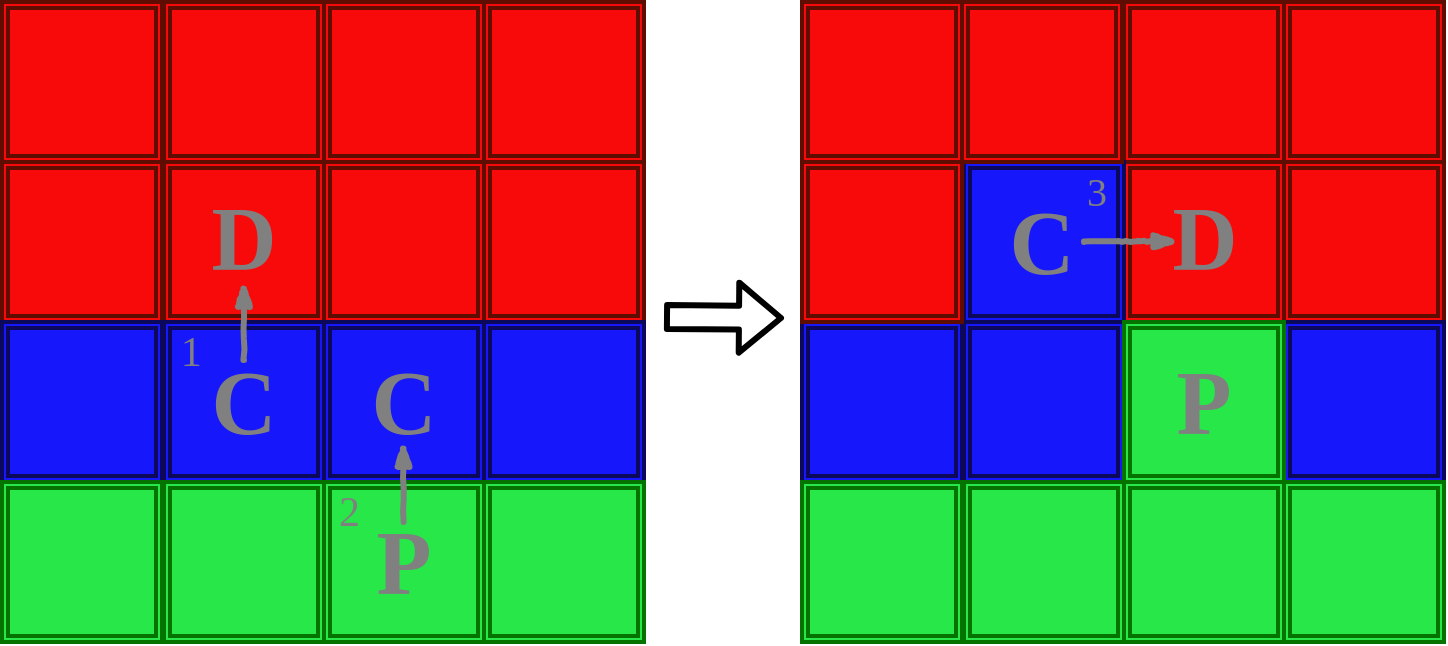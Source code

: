 <mxfile version="13.10.1" type="device"><diagram id="07fea595-8f29-1299-0266-81d95cde20df" name="Page-1"><mxGraphModel dx="929" dy="-1894" grid="1" gridSize="10" guides="1" tooltips="1" connect="1" arrows="1" fold="1" page="1" pageScale="1" pageWidth="1169" pageHeight="827" background="#ffffff" math="1" shadow="0"><root><mxCell id="0"/><mxCell id="1" parent="0"/><mxCell id="V066iYRJNxaopJUUs_7w-676" value="" style="shape=ext;double=1;whiteSpace=wrap;html=1;aspect=fixed;strokeWidth=2;fontFamily=Times New Roman;fontSize=10;fillColor=#F80A0A;strokeColor=#5E0D00;" parent="1" vertex="1"><mxGeometry x="290" y="3050" width="80" height="80" as="geometry"/></mxCell><mxCell id="V066iYRJNxaopJUUs_7w-680" value="" style="shape=ext;double=1;whiteSpace=wrap;html=1;aspect=fixed;strokeWidth=2;fontFamily=Times New Roman;fontSize=10;fillColor=#1717FC;strokeColor=#0C095C;" parent="1" vertex="1"><mxGeometry x="290" y="3130" width="80" height="80" as="geometry"/></mxCell><mxCell id="cB7y5ceA_1Ny-mKZE_qp-9" value="" style="shape=ext;double=1;whiteSpace=wrap;html=1;aspect=fixed;strokeWidth=2;fontFamily=Times New Roman;fontSize=10;fillColor=#27E848;strokeColor=#047300;" parent="1" vertex="1"><mxGeometry x="290" y="3210" width="80" height="80" as="geometry"/></mxCell><mxCell id="V066iYRJNxaopJUUs_7w-669" value="" style="shape=ext;double=1;whiteSpace=wrap;html=1;aspect=fixed;strokeWidth=2;fontFamily=Times New Roman;fontSize=10;fillColor=#f8cecc;strokeColor=#B81900;" parent="1" vertex="1"><mxGeometry x="129" y="2970" width="80" height="80" as="geometry"/></mxCell><mxCell id="V066iYRJNxaopJUUs_7w-670" value="" style="shape=ext;double=1;whiteSpace=wrap;html=1;aspect=fixed;strokeWidth=2;fontFamily=Times New Roman;fontSize=10;fillColor=#f8cecc;strokeColor=#B81900;" parent="1" vertex="1"><mxGeometry x="210" y="2970" width="80" height="80" as="geometry"/></mxCell><mxCell id="V066iYRJNxaopJUUs_7w-672" value="" style="shape=ext;double=1;whiteSpace=wrap;html=1;aspect=fixed;strokeWidth=2;fontFamily=Times New Roman;fontSize=10;fillColor=#f8cecc;strokeColor=#B81900;" parent="1" vertex="1"><mxGeometry x="370" y="2970" width="80" height="80" as="geometry"/></mxCell><mxCell id="V066iYRJNxaopJUUs_7w-674" value="" style="shape=ext;double=1;whiteSpace=wrap;html=1;aspect=fixed;strokeWidth=2;fontFamily=Times New Roman;fontSize=10;fillColor=#F80A0A;strokeColor=#5E0D00;" parent="1" vertex="1"><mxGeometry x="129" y="3050" width="80" height="80" as="geometry"/></mxCell><mxCell id="V066iYRJNxaopJUUs_7w-675" value="" style="shape=ext;double=1;whiteSpace=wrap;html=1;aspect=fixed;strokeWidth=2;fontFamily=Times New Roman;fontSize=10;fillColor=#F80A0A;strokeColor=#5E0D00;" parent="1" vertex="1"><mxGeometry x="210" y="3050" width="80" height="80" as="geometry"/></mxCell><mxCell id="V066iYRJNxaopJUUs_7w-677" value="" style="shape=ext;double=1;whiteSpace=wrap;html=1;aspect=fixed;strokeWidth=2;fontFamily=Times New Roman;fontSize=10;fillColor=#F80A0A;strokeColor=#5E0D00;" parent="1" vertex="1"><mxGeometry x="370" y="3050" width="80" height="80" as="geometry"/></mxCell><mxCell id="V066iYRJNxaopJUUs_7w-678" value="" style="shape=ext;double=1;whiteSpace=wrap;html=1;aspect=fixed;strokeWidth=2;fontFamily=Times New Roman;fontSize=10;fillColor=#1717FC;strokeColor=#0C095C;" parent="1" vertex="1"><mxGeometry x="129" y="3130" width="80" height="80" as="geometry"/></mxCell><mxCell id="V066iYRJNxaopJUUs_7w-679" value="" style="shape=ext;double=1;whiteSpace=wrap;html=1;aspect=fixed;strokeWidth=2;fontFamily=Times New Roman;fontSize=10;fillColor=#1717FC;strokeColor=#0C095C;fontColor=#808080;" parent="1" vertex="1"><mxGeometry x="210" y="3130" width="80" height="80" as="geometry"/></mxCell><mxCell id="V066iYRJNxaopJUUs_7w-681" value="" style="shape=ext;double=1;whiteSpace=wrap;html=1;aspect=fixed;strokeWidth=2;fontFamily=Times New Roman;fontSize=10;fillColor=#1717FC;strokeColor=#0C095C;" parent="1" vertex="1"><mxGeometry x="370" y="3130" width="80" height="80" as="geometry"/></mxCell><mxCell id="V066iYRJNxaopJUUs_7w-682" value="" style="shape=ext;double=1;whiteSpace=wrap;html=1;aspect=fixed;strokeWidth=2;fontFamily=Times New Roman;fontSize=10;fillColor=#27E848;strokeColor=#047300;" parent="1" vertex="1"><mxGeometry x="129" y="3210" width="80" height="80" as="geometry"/></mxCell><mxCell id="V066iYRJNxaopJUUs_7w-683" value="" style="shape=ext;double=1;whiteSpace=wrap;html=1;aspect=fixed;strokeWidth=2;fontFamily=Times New Roman;fontSize=10;fillColor=#27E848;strokeColor=#047300;" parent="1" vertex="1"><mxGeometry x="210" y="3210" width="80" height="80" as="geometry"/></mxCell><mxCell id="V066iYRJNxaopJUUs_7w-685" value="" style="shape=ext;double=1;whiteSpace=wrap;html=1;aspect=fixed;strokeWidth=2;fontFamily=Times New Roman;fontSize=10;fillColor=#d5e8d4;strokeColor=#1DAB18;" parent="1" vertex="1"><mxGeometry x="370" y="3210" width="80" height="80" as="geometry"/></mxCell><mxCell id="V066iYRJNxaopJUUs_7w-688" value="" style="shape=ext;double=1;whiteSpace=wrap;html=1;aspect=fixed;strokeWidth=2;fontFamily=Times New Roman;fontSize=10;fillColor=#F80A0A;strokeColor=#5E0D00;" parent="1" vertex="1"><mxGeometry x="290" y="2970" width="80" height="80" as="geometry"/></mxCell><mxCell id="V066iYRJNxaopJUUs_7w-690" value="&lt;b&gt;&lt;font style=&quot;font-size: 45px&quot;&gt;P&lt;/font&gt;&lt;/b&gt;" style="text;html=1;strokeColor=none;fillColor=none;align=center;verticalAlign=middle;whiteSpace=wrap;rounded=0;shadow=0;glass=0;comic=0;strokeWidth=3;fontFamily=Times New Roman;opacity=70;fontColor=#808080;" parent="1" vertex="1"><mxGeometry x="275" y="3210" width="110" height="80" as="geometry"/></mxCell><mxCell id="V066iYRJNxaopJUUs_7w-692" value="&lt;b&gt;&lt;font style=&quot;font-size: 45px&quot;&gt;C&lt;/font&gt;&lt;/b&gt;" style="text;html=1;strokeColor=none;fillColor=none;align=center;verticalAlign=middle;whiteSpace=wrap;rounded=0;shadow=0;glass=0;comic=0;strokeWidth=3;fontFamily=Times New Roman;opacity=70;fontColor=#808080;" parent="1" vertex="1"><mxGeometry x="325" y="3162.5" width="10" height="15" as="geometry"/></mxCell><mxCell id="V066iYRJNxaopJUUs_7w-693" value="&lt;b&gt;&lt;font style=&quot;font-size: 45px&quot;&gt;C&lt;/font&gt;&lt;/b&gt;" style="text;html=1;strokeColor=none;fillColor=none;align=center;verticalAlign=middle;whiteSpace=wrap;rounded=0;shadow=0;glass=0;comic=0;strokeWidth=3;fontFamily=Times New Roman;opacity=70;labelBackgroundColor=none;fontColor=#808080;" parent="1" vertex="1"><mxGeometry x="195" y="3130" width="110" height="80" as="geometry"/></mxCell><mxCell id="V066iYRJNxaopJUUs_7w-694" value="&lt;b&gt;&lt;font style=&quot;font-size: 45px&quot;&gt;D&lt;/font&gt;&lt;/b&gt;" style="text;html=1;strokeColor=none;fillColor=none;align=center;verticalAlign=middle;whiteSpace=wrap;rounded=0;shadow=0;glass=0;comic=0;strokeWidth=3;fontFamily=Times New Roman;opacity=70;fontColor=#808080;" parent="1" vertex="1"><mxGeometry x="195" y="3047.5" width="110" height="80" as="geometry"/></mxCell><mxCell id="V066iYRJNxaopJUUs_7w-695" value="" style="rounded=0;comic=1;strokeWidth=3;endArrow=blockThin;html=1;fontFamily=Comic Sans MS;fontStyle=1;entryX=0.494;entryY=0.75;entryDx=0;entryDy=0;entryPerimeter=0;fontColor=#808080;strokeColor=#808080;" parent="1" edge="1"><mxGeometry width="50" height="50" relative="1" as="geometry"><mxPoint x="250" y="3149" as="sourcePoint"/><mxPoint x="249.92" y="3110" as="targetPoint"/></mxGeometry></mxCell><mxCell id="V066iYRJNxaopJUUs_7w-696" value="" style="rounded=0;comic=1;strokeWidth=3;endArrow=blockThin;html=1;fontFamily=Comic Sans MS;fontStyle=1;entryX=0.494;entryY=0.75;entryDx=0;entryDy=0;entryPerimeter=0;fontColor=#808080;strokeColor=#808080;" parent="1" edge="1"><mxGeometry width="50" height="50" relative="1" as="geometry"><mxPoint x="329.8" y="3230" as="sourcePoint"/><mxPoint x="329.72" y="3190" as="targetPoint"/></mxGeometry></mxCell><mxCell id="V066iYRJNxaopJUUs_7w-697" value="&lt;font style=&quot;font-size: 21px;&quot;&gt;&lt;font style=&quot;font-size: 21px;&quot;&gt;&amp;nbsp; &amp;nbsp; &amp;nbsp;&lt;/font&gt;&lt;font style=&quot;font-size: 21px;&quot;&gt;1&lt;/font&gt;&lt;/font&gt;" style="text;html=1;align=center;verticalAlign=middle;whiteSpace=wrap;rounded=0;strokeWidth=3;fontFamily=Times New Roman;opacity=70;fontSize=21;fontColor=#808080;" parent="1" vertex="1"><mxGeometry x="182.5" y="3130" width="55" height="30" as="geometry"/></mxCell><mxCell id="V066iYRJNxaopJUUs_7w-698" value="&lt;span style=&quot;font-size: 21px;&quot;&gt;&amp;nbsp; 2&lt;/span&gt;" style="text;html=1;strokeColor=none;fillColor=none;align=center;verticalAlign=middle;whiteSpace=wrap;rounded=0;strokeWidth=3;fontFamily=Times New Roman;opacity=70;fontSize=21;fontColor=#808080;" parent="1" vertex="1"><mxGeometry x="270" y="3210" width="55" height="30" as="geometry"/></mxCell><mxCell id="V066iYRJNxaopJUUs_7w-699" value="" style="shape=ext;double=1;whiteSpace=wrap;html=1;aspect=fixed;strokeWidth=2;fontFamily=Times New Roman;fontSize=10;fillColor=#F80A0A;strokeColor=#5E0D00;" parent="1" vertex="1"><mxGeometry x="529" y="2970" width="80" height="80" as="geometry"/></mxCell><mxCell id="V066iYRJNxaopJUUs_7w-700" value="" style="shape=ext;double=1;whiteSpace=wrap;html=1;aspect=fixed;strokeWidth=2;fontFamily=Times New Roman;fontSize=10;fillColor=#f8cecc;strokeColor=#B81900;" parent="1" vertex="1"><mxGeometry x="610" y="2970" width="80" height="80" as="geometry"/></mxCell><mxCell id="V066iYRJNxaopJUUs_7w-701" value="" style="shape=ext;double=1;whiteSpace=wrap;html=1;aspect=fixed;strokeWidth=2;fontFamily=Times New Roman;fontSize=10;fillColor=#F80A0A;strokeColor=#5E0D00;" parent="1" vertex="1"><mxGeometry x="770" y="2970" width="80" height="80" as="geometry"/></mxCell><mxCell id="V066iYRJNxaopJUUs_7w-702" value="" style="shape=ext;double=1;whiteSpace=wrap;html=1;aspect=fixed;strokeWidth=2;fontFamily=Times New Roman;fontSize=10;fillColor=#f8cecc;strokeColor=#B81900;" parent="1" vertex="1"><mxGeometry x="529" y="3050" width="80" height="80" as="geometry"/></mxCell><mxCell id="V066iYRJNxaopJUUs_7w-704" value="" style="shape=ext;double=1;whiteSpace=wrap;html=1;aspect=fixed;strokeWidth=2;fontFamily=Times New Roman;fontSize=10;fillColor=#F80A0A;strokeColor=#5E0D00;" parent="1" vertex="1"><mxGeometry x="690" y="3050" width="80" height="80" as="geometry"/></mxCell><mxCell id="V066iYRJNxaopJUUs_7w-705" value="" style="shape=ext;double=1;whiteSpace=wrap;html=1;aspect=fixed;strokeWidth=2;fontFamily=Times New Roman;fontSize=10;fillColor=#F80A0A;strokeColor=#5E0D00;" parent="1" vertex="1"><mxGeometry x="770" y="3050" width="80" height="80" as="geometry"/></mxCell><mxCell id="V066iYRJNxaopJUUs_7w-706" value="" style="shape=ext;double=1;whiteSpace=wrap;html=1;aspect=fixed;strokeWidth=2;fontFamily=Times New Roman;fontSize=10;fillColor=#1717FC;strokeColor=#0C095C;" parent="1" vertex="1"><mxGeometry x="529" y="3130" width="80" height="80" as="geometry"/></mxCell><mxCell id="V066iYRJNxaopJUUs_7w-707" value="" style="shape=ext;double=1;whiteSpace=wrap;html=1;aspect=fixed;strokeWidth=2;fontFamily=Times New Roman;fontSize=10;fillColor=#1717FC;strokeColor=#0C095C;labelBackgroundColor=none;" parent="1" vertex="1"><mxGeometry x="610" y="3130" width="80" height="80" as="geometry"/></mxCell><mxCell id="V066iYRJNxaopJUUs_7w-709" value="" style="shape=ext;double=1;whiteSpace=wrap;html=1;aspect=fixed;strokeWidth=2;fontFamily=Times New Roman;fontSize=10;fillColor=#1717FC;strokeColor=#0C095C;" parent="1" vertex="1"><mxGeometry x="770" y="3130" width="80" height="80" as="geometry"/></mxCell><mxCell id="V066iYRJNxaopJUUs_7w-710" value="" style="shape=ext;double=1;whiteSpace=wrap;html=1;aspect=fixed;strokeWidth=2;fontFamily=Times New Roman;fontSize=10;fillColor=#27E848;strokeColor=#047300;" parent="1" vertex="1"><mxGeometry x="529" y="3210" width="80" height="80" as="geometry"/></mxCell><mxCell id="V066iYRJNxaopJUUs_7w-711" value="" style="shape=ext;double=1;whiteSpace=wrap;html=1;aspect=fixed;strokeWidth=2;fontFamily=Times New Roman;fontSize=10;fillColor=#27E848;strokeColor=#047300;" parent="1" vertex="1"><mxGeometry x="610" y="3210" width="80" height="80" as="geometry"/></mxCell><mxCell id="V066iYRJNxaopJUUs_7w-712" value="" style="shape=ext;double=1;whiteSpace=wrap;html=1;aspect=fixed;strokeWidth=2;fontFamily=Times New Roman;fontSize=10;fillColor=#27E848;strokeColor=#047300;" parent="1" vertex="1"><mxGeometry x="690" y="3210" width="80" height="80" as="geometry"/></mxCell><mxCell id="V066iYRJNxaopJUUs_7w-713" value="" style="shape=ext;double=1;whiteSpace=wrap;html=1;aspect=fixed;strokeWidth=2;fontFamily=Times New Roman;fontSize=10;fillColor=#27E848;strokeColor=#047300;" parent="1" vertex="1"><mxGeometry x="770" y="3210" width="80" height="80" as="geometry"/></mxCell><mxCell id="V066iYRJNxaopJUUs_7w-714" value="" style="shape=ext;double=1;whiteSpace=wrap;html=1;aspect=fixed;strokeWidth=2;fontFamily=Times New Roman;fontSize=10;fillColor=#F80A0A;strokeColor=#5E0D00;" parent="1" vertex="1"><mxGeometry x="690" y="2970" width="80" height="80" as="geometry"/></mxCell><mxCell id="V066iYRJNxaopJUUs_7w-723" value="" style="shape=ext;double=1;whiteSpace=wrap;html=1;aspect=fixed;strokeWidth=2;fontFamily=Times New Roman;fontSize=10;fillColor=#1717FC;strokeColor=#0C095C;" parent="1" vertex="1"><mxGeometry x="610" y="3050" width="80" height="80" as="geometry"/></mxCell><mxCell id="V066iYRJNxaopJUUs_7w-725" value="" style="shape=ext;double=1;whiteSpace=wrap;html=1;aspect=fixed;strokeWidth=2;fontFamily=Times New Roman;fontSize=10;fillColor=#27E848;strokeColor=#047300;" parent="1" vertex="1"><mxGeometry x="690" y="3130" width="80" height="80" as="geometry"/></mxCell><mxCell id="V066iYRJNxaopJUUs_7w-726" value="&lt;b&gt;&lt;font style=&quot;font-size: 45px&quot;&gt;P&lt;/font&gt;&lt;/b&gt;" style="text;html=1;strokeColor=none;fillColor=none;align=center;verticalAlign=middle;whiteSpace=wrap;rounded=0;shadow=0;glass=0;comic=0;strokeWidth=3;fontFamily=Times New Roman;opacity=70;fontColor=#808080;" parent="1" vertex="1"><mxGeometry x="675" y="3130" width="110" height="80" as="geometry"/></mxCell><mxCell id="V066iYRJNxaopJUUs_7w-728" value="&lt;b&gt;&lt;font style=&quot;font-size: 45px&quot;&gt;D&lt;/font&gt;&lt;/b&gt;" style="text;html=1;strokeColor=none;fillColor=none;align=center;verticalAlign=middle;whiteSpace=wrap;rounded=0;shadow=0;glass=0;comic=0;strokeWidth=3;fontFamily=Times New Roman;opacity=70;fontColor=#808080;" parent="1" vertex="1"><mxGeometry x="708" y="3047.5" width="45" height="80" as="geometry"/></mxCell><mxCell id="V066iYRJNxaopJUUs_7w-729" value="" style="rounded=0;comic=1;strokeWidth=3;endArrow=blockThin;html=1;fontFamily=Comic Sans MS;fontStyle=1;fontColor=#808080;strokeColor=#808080;" parent="1" edge="1"><mxGeometry width="50" height="50" relative="1" as="geometry"><mxPoint x="670" y="3090" as="sourcePoint"/><mxPoint x="717" y="3089.66" as="targetPoint"/><Array as="points"><mxPoint x="687" y="3089.66"/><mxPoint x="697" y="3089.66"/></Array></mxGeometry></mxCell><mxCell id="V066iYRJNxaopJUUs_7w-730" value="&lt;span style=&quot;font-size: 20px;&quot;&gt;&amp;nbsp; &amp;nbsp;3&lt;/span&gt;" style="text;html=1;strokeColor=none;fillColor=none;align=center;verticalAlign=middle;whiteSpace=wrap;rounded=0;strokeWidth=3;fontFamily=Times New Roman;opacity=70;fontSize=20;fontColor=#808080;" parent="1" vertex="1"><mxGeometry x="639" y="3053" width="60" height="21" as="geometry"/></mxCell><mxCell id="V066iYRJNxaopJUUs_7w-731" value="" style="shape=flexArrow;endArrow=classic;html=1;strokeWidth=3;strokeColor=#000000;fontFamily=Times New Roman;" parent="1" edge="1"><mxGeometry width="50" height="50" relative="1" as="geometry"><mxPoint x="460" y="3127.5" as="sourcePoint"/><mxPoint x="520" y="3128" as="targetPoint"/></mxGeometry></mxCell><mxCell id="cB7y5ceA_1Ny-mKZE_qp-6" value="" style="shape=ext;double=1;whiteSpace=wrap;html=1;aspect=fixed;strokeWidth=2;fontFamily=Times New Roman;fontSize=10;fillColor=#27E848;strokeColor=#047300;" parent="1" vertex="1"><mxGeometry x="370" y="3210" width="80" height="80" as="geometry"/></mxCell><mxCell id="cB7y5ceA_1Ny-mKZE_qp-10" value="" style="shape=ext;double=1;whiteSpace=wrap;html=1;aspect=fixed;strokeWidth=2;fontFamily=Times New Roman;fontSize=10;fillColor=#F80A0A;strokeColor=#5E0D00;" parent="1" vertex="1"><mxGeometry x="370" y="2970" width="80" height="80" as="geometry"/></mxCell><mxCell id="cB7y5ceA_1Ny-mKZE_qp-11" value="" style="shape=ext;double=1;whiteSpace=wrap;html=1;aspect=fixed;strokeWidth=2;fontFamily=Times New Roman;fontSize=10;fillColor=#F80A0A;strokeColor=#5E0D00;" parent="1" vertex="1"><mxGeometry x="210" y="2970" width="80" height="80" as="geometry"/></mxCell><mxCell id="cB7y5ceA_1Ny-mKZE_qp-12" value="" style="shape=ext;double=1;whiteSpace=wrap;html=1;aspect=fixed;strokeWidth=2;fontFamily=Times New Roman;fontSize=10;fillColor=#f8cecc;strokeColor=#B81900;" parent="1" vertex="1"><mxGeometry x="129" y="2970" width="80" height="80" as="geometry"/></mxCell><mxCell id="cB7y5ceA_1Ny-mKZE_qp-13" value="" style="shape=ext;double=1;whiteSpace=wrap;html=1;aspect=fixed;strokeWidth=2;fontFamily=Times New Roman;fontSize=10;fillColor=#F80A0A;strokeColor=#5E0D00;" parent="1" vertex="1"><mxGeometry x="529" y="3050" width="80" height="80" as="geometry"/></mxCell><mxCell id="cB7y5ceA_1Ny-mKZE_qp-14" value="" style="shape=ext;double=1;whiteSpace=wrap;html=1;aspect=fixed;strokeWidth=2;fontFamily=Times New Roman;fontSize=10;fillColor=#f8cecc;strokeColor=#B81900;" parent="1" vertex="1"><mxGeometry x="129" y="2970" width="80" height="80" as="geometry"/></mxCell><mxCell id="cB7y5ceA_1Ny-mKZE_qp-15" value="" style="shape=ext;double=1;whiteSpace=wrap;html=1;aspect=fixed;strokeWidth=2;fontFamily=Times New Roman;fontSize=10;fillColor=#F80A0A;strokeColor=#5E0D00;" parent="1" vertex="1"><mxGeometry x="129" y="2970" width="80" height="80" as="geometry"/></mxCell><mxCell id="cB7y5ceA_1Ny-mKZE_qp-16" value="" style="shape=ext;double=1;whiteSpace=wrap;html=1;aspect=fixed;strokeWidth=2;fontFamily=Times New Roman;fontSize=10;fillColor=#F80A0A;strokeColor=#5E0D00;" parent="1" vertex="1"><mxGeometry x="609" y="2970" width="80" height="80" as="geometry"/></mxCell><mxCell id="cB7y5ceA_1Ny-mKZE_qp-17" value="&lt;b&gt;&lt;font style=&quot;font-size: 45px&quot;&gt;C&lt;/font&gt;&lt;/b&gt;" style="text;html=1;strokeColor=none;fillColor=none;align=center;verticalAlign=middle;whiteSpace=wrap;rounded=0;shadow=0;glass=0;comic=0;strokeWidth=3;fontFamily=Times New Roman;opacity=70;fontColor=#808080;" parent="1" vertex="1"><mxGeometry x="628" y="3050" width="42" height="80" as="geometry"/></mxCell></root></mxGraphModel></diagram></mxfile>